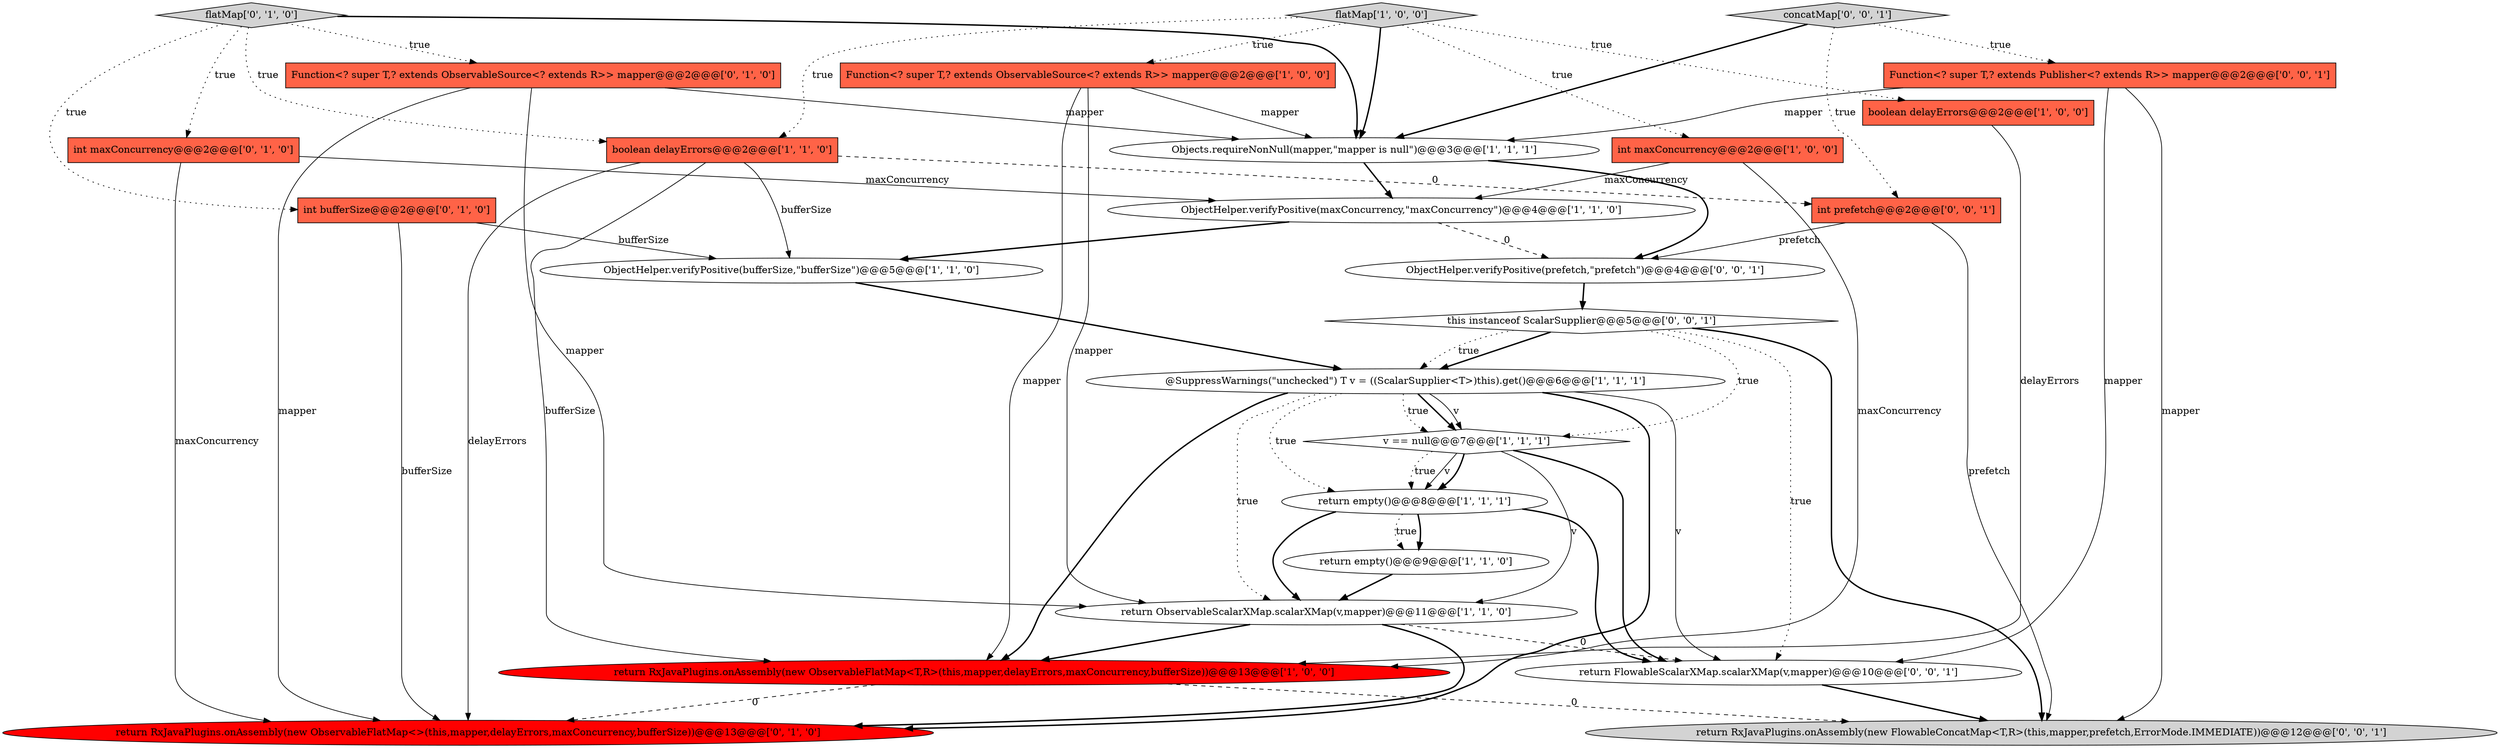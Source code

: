 digraph {
1 [style = filled, label = "return empty()@@@8@@@['1', '1', '1']", fillcolor = white, shape = ellipse image = "AAA0AAABBB1BBB"];
4 [style = filled, label = "ObjectHelper.verifyPositive(bufferSize,\"bufferSize\")@@@5@@@['1', '1', '0']", fillcolor = white, shape = ellipse image = "AAA0AAABBB1BBB"];
7 [style = filled, label = "return empty()@@@9@@@['1', '1', '0']", fillcolor = white, shape = ellipse image = "AAA0AAABBB1BBB"];
17 [style = filled, label = "return RxJavaPlugins.onAssembly(new ObservableFlatMap<>(this,mapper,delayErrors,maxConcurrency,bufferSize))@@@13@@@['0', '1', '0']", fillcolor = red, shape = ellipse image = "AAA1AAABBB2BBB"];
0 [style = filled, label = "Objects.requireNonNull(mapper,\"mapper is null\")@@@3@@@['1', '1', '1']", fillcolor = white, shape = ellipse image = "AAA0AAABBB1BBB"];
20 [style = filled, label = "this instanceof ScalarSupplier@@@5@@@['0', '0', '1']", fillcolor = white, shape = diamond image = "AAA0AAABBB3BBB"];
16 [style = filled, label = "int maxConcurrency@@@2@@@['0', '1', '0']", fillcolor = tomato, shape = box image = "AAA0AAABBB2BBB"];
18 [style = filled, label = "flatMap['0', '1', '0']", fillcolor = lightgray, shape = diamond image = "AAA0AAABBB2BBB"];
2 [style = filled, label = "return ObservableScalarXMap.scalarXMap(v,mapper)@@@11@@@['1', '1', '0']", fillcolor = white, shape = ellipse image = "AAA0AAABBB1BBB"];
12 [style = filled, label = "@SuppressWarnings(\"unchecked\") T v = ((ScalarSupplier<T>)this).get()@@@6@@@['1', '1', '1']", fillcolor = white, shape = ellipse image = "AAA0AAABBB1BBB"];
15 [style = filled, label = "int bufferSize@@@2@@@['0', '1', '0']", fillcolor = tomato, shape = box image = "AAA0AAABBB2BBB"];
22 [style = filled, label = "return RxJavaPlugins.onAssembly(new FlowableConcatMap<T,R>(this,mapper,prefetch,ErrorMode.IMMEDIATE))@@@12@@@['0', '0', '1']", fillcolor = lightgray, shape = ellipse image = "AAA0AAABBB3BBB"];
3 [style = filled, label = "return RxJavaPlugins.onAssembly(new ObservableFlatMap<T,R>(this,mapper,delayErrors,maxConcurrency,bufferSize))@@@13@@@['1', '0', '0']", fillcolor = red, shape = ellipse image = "AAA1AAABBB1BBB"];
11 [style = filled, label = "boolean delayErrors@@@2@@@['1', '1', '0']", fillcolor = tomato, shape = box image = "AAA0AAABBB1BBB"];
6 [style = filled, label = "int maxConcurrency@@@2@@@['1', '0', '0']", fillcolor = tomato, shape = box image = "AAA0AAABBB1BBB"];
5 [style = filled, label = "v == null@@@7@@@['1', '1', '1']", fillcolor = white, shape = diamond image = "AAA0AAABBB1BBB"];
21 [style = filled, label = "return FlowableScalarXMap.scalarXMap(v,mapper)@@@10@@@['0', '0', '1']", fillcolor = white, shape = ellipse image = "AAA0AAABBB3BBB"];
13 [style = filled, label = "ObjectHelper.verifyPositive(maxConcurrency,\"maxConcurrency\")@@@4@@@['1', '1', '0']", fillcolor = white, shape = ellipse image = "AAA0AAABBB1BBB"];
14 [style = filled, label = "Function<? super T,? extends ObservableSource<? extends R>> mapper@@@2@@@['0', '1', '0']", fillcolor = tomato, shape = box image = "AAA0AAABBB2BBB"];
8 [style = filled, label = "boolean delayErrors@@@2@@@['1', '0', '0']", fillcolor = tomato, shape = box image = "AAA0AAABBB1BBB"];
19 [style = filled, label = "Function<? super T,? extends Publisher<? extends R>> mapper@@@2@@@['0', '0', '1']", fillcolor = tomato, shape = box image = "AAA0AAABBB3BBB"];
10 [style = filled, label = "Function<? super T,? extends ObservableSource<? extends R>> mapper@@@2@@@['1', '0', '0']", fillcolor = tomato, shape = box image = "AAA0AAABBB1BBB"];
25 [style = filled, label = "ObjectHelper.verifyPositive(prefetch,\"prefetch\")@@@4@@@['0', '0', '1']", fillcolor = white, shape = ellipse image = "AAA0AAABBB3BBB"];
23 [style = filled, label = "concatMap['0', '0', '1']", fillcolor = lightgray, shape = diamond image = "AAA0AAABBB3BBB"];
9 [style = filled, label = "flatMap['1', '0', '0']", fillcolor = lightgray, shape = diamond image = "AAA0AAABBB1BBB"];
24 [style = filled, label = "int prefetch@@@2@@@['0', '0', '1']", fillcolor = tomato, shape = box image = "AAA0AAABBB3BBB"];
19->21 [style = solid, label="mapper"];
5->2 [style = solid, label="v"];
24->25 [style = solid, label="prefetch"];
2->17 [style = bold, label=""];
10->3 [style = solid, label="mapper"];
3->17 [style = dashed, label="0"];
15->4 [style = solid, label="bufferSize"];
12->5 [style = bold, label=""];
0->13 [style = bold, label=""];
9->0 [style = bold, label=""];
18->16 [style = dotted, label="true"];
15->17 [style = solid, label="bufferSize"];
2->3 [style = bold, label=""];
9->11 [style = dotted, label="true"];
5->1 [style = dotted, label="true"];
12->17 [style = bold, label=""];
12->2 [style = dotted, label="true"];
18->15 [style = dotted, label="true"];
6->3 [style = solid, label="maxConcurrency"];
12->1 [style = dotted, label="true"];
8->3 [style = solid, label="delayErrors"];
16->17 [style = solid, label="maxConcurrency"];
12->5 [style = solid, label="v"];
14->2 [style = solid, label="mapper"];
3->22 [style = dashed, label="0"];
20->21 [style = dotted, label="true"];
23->19 [style = dotted, label="true"];
13->25 [style = dashed, label="0"];
9->6 [style = dotted, label="true"];
23->0 [style = bold, label=""];
10->2 [style = solid, label="mapper"];
19->22 [style = solid, label="mapper"];
1->7 [style = bold, label=""];
10->0 [style = solid, label="mapper"];
12->21 [style = solid, label="v"];
18->14 [style = dotted, label="true"];
24->22 [style = solid, label="prefetch"];
20->22 [style = bold, label=""];
9->8 [style = dotted, label="true"];
1->7 [style = dotted, label="true"];
20->5 [style = dotted, label="true"];
5->21 [style = bold, label=""];
5->1 [style = solid, label="v"];
5->1 [style = bold, label=""];
18->11 [style = dotted, label="true"];
25->20 [style = bold, label=""];
11->17 [style = solid, label="delayErrors"];
12->5 [style = dotted, label="true"];
0->25 [style = bold, label=""];
21->22 [style = bold, label=""];
7->2 [style = bold, label=""];
1->21 [style = bold, label=""];
2->21 [style = dashed, label="0"];
11->24 [style = dashed, label="0"];
20->12 [style = bold, label=""];
16->13 [style = solid, label="maxConcurrency"];
11->4 [style = solid, label="bufferSize"];
11->3 [style = solid, label="bufferSize"];
4->12 [style = bold, label=""];
6->13 [style = solid, label="maxConcurrency"];
19->0 [style = solid, label="mapper"];
1->2 [style = bold, label=""];
12->3 [style = bold, label=""];
20->12 [style = dotted, label="true"];
14->17 [style = solid, label="mapper"];
9->10 [style = dotted, label="true"];
14->0 [style = solid, label="mapper"];
23->24 [style = dotted, label="true"];
18->0 [style = bold, label=""];
13->4 [style = bold, label=""];
}
